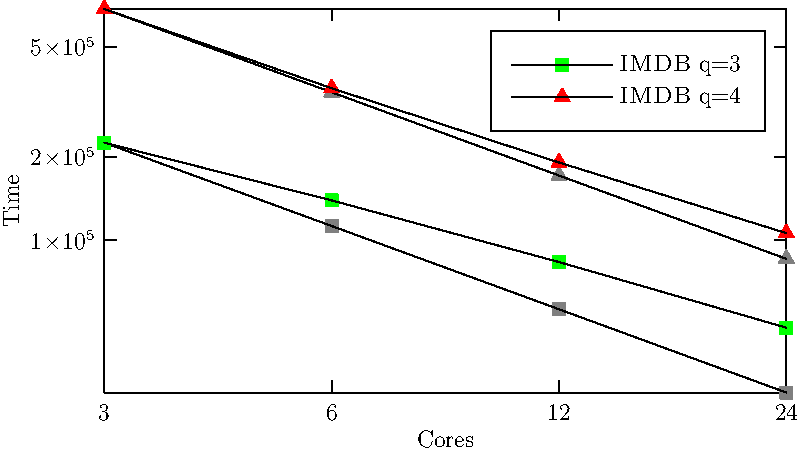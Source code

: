 import graph;

// picture pic;
real xsize=160*2.5, ysize=90*2.5;

scale(Log,Log);
size(xsize,ysize,IgnoreAspect);

// scale(Linear,Log);
pair[] f3={
     (3, 684342),
     (6, 684342/2),
    (12, 684342/4),
    (24, 684342/8),
//     (3, 105943*2*2*2),
//     (6, 105943*2*2),
//    (12, 105943*2),
//    (24, 105943),
};

draw(graph(f3),"", marker(scale(1.5mm)*polygon(3),grey,FillDraw(grey),above=false));

pair[] f3={
     (3, 224815),
     (6, 224815/2),
    (12, 224815/4),
    (24, 224815/8),
};

draw(graph(f3),"", marker(scale(1.5mm)*polygon(4),grey,FillDraw(grey),above=false));


// scale(Linear,Log);
pair[] f={
    (3, 224815),
    (6, 139107),
    (12, 83271),
    (24, 48220),
};

//scale(Linear,Log);
draw(graph(f),"$\textsc{IMDB}$ q=3", marker(scale(1.5mm)*polygon(4),green,FillDraw(green),above=false));


// frame mark;
// filldraw(mark,scale(0.8mm)*polygon(6),green,green);
// draw(mark,scale(0.8mm)*cross(6),blue);

pair[] f2={
     (3, 684342),
     (6, 353856),
    (12, 190719),
    (24, 105943),
};

//scale(Linear,Log);
draw(graph(f2),"$\textsc{IMDB}$ q=4", marker(scale(1.5mm)*polygon(3),red,FillDraw(red),above=false));

xaxis("Cores",BottomTop,LeftTicks(DefaultFormat,new real[] {3, 6, 12, 24}));

//scale(Linear,Log);

yaxis("Time",LeftRight,RightTicks(DefaultFormat, new real[] { 100000, 200000, 500000, 1000000, 2000000 } ));

add(currentpicture, legend(),point(NE),15SW,UnFill);

// Fit pic to W of origin:
//scale(Linear,Log);

// add(pic.fit(),(0,0),W);
